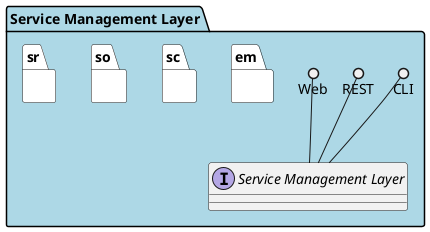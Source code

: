 @startuml



package "Service Management Layer" #lightblue {

    interface "Service Management Layer" as i {
    
    }


    CLI ()-- i
    REST ()-- i
    Web ()-- i
    


package em #white {
}

package sc #white {
}

package so #white {
}

package sr #white {
}

}

@enduml
